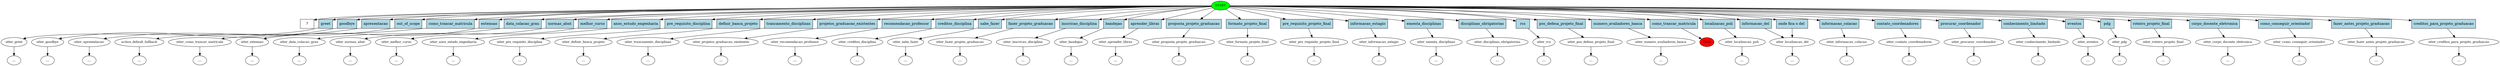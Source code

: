 digraph  {
0 [class="start active", fillcolor=green, fontsize=12, label=START, style=filled];
"-1" [class=end, fillcolor=red, fontsize=12, label=END, style=filled];
1 [class="", fontsize=12, label=utter_greet];
"-4" [class=ellipsis, label="..."];
3 [class="", fontsize=12, label=utter_goodbye];
"-5" [class=ellipsis, label="..."];
4 [class="", fontsize=12, label=utter_apresentacao];
"-6" [class=ellipsis, label="..."];
5 [class="", fontsize=12, label=action_default_fallback];
"-7" [class=ellipsis, label="..."];
6 [class="", fontsize=12, label=utter_como_trancar_matricula];
"-8" [class=ellipsis, label="..."];
7 [class="", fontsize=12, label=utter_extensao];
"-9" [class=ellipsis, label="..."];
8 [class="", fontsize=12, label=utter_data_colacao_grau];
"-10" [class=ellipsis, label="..."];
9 [class="", fontsize=12, label=utter_normas_abnt];
"-11" [class=ellipsis, label="..."];
10 [class="", fontsize=12, label=utter_melhor_curso];
"-12" [class=ellipsis, label="..."];
11 [class="", fontsize=12, label=utter_anos_estudo_engenharia];
"-13" [class=ellipsis, label="..."];
12 [class="", fontsize=12, label=utter_pre_requisito_disciplina];
"-14" [class=ellipsis, label="..."];
13 [class="", fontsize=12, label=utter_definir_banca_projeto];
"-15" [class=ellipsis, label="..."];
14 [class="", fontsize=12, label=utter_trancamento_disciplinas];
"-16" [class=ellipsis, label="..."];
15 [class="", fontsize=12, label=utter_projetos_graduacao_existentes];
"-17" [class=ellipsis, label="..."];
16 [class="", fontsize=12, label=utter_recomendacao_professor];
"-18" [class=ellipsis, label="..."];
17 [class="", fontsize=12, label=utter_creditos_disciplina];
"-19" [class=ellipsis, label="..."];
18 [class="", fontsize=12, label=utter_sabe_fazer];
"-20" [class=ellipsis, label="..."];
19 [class="", fontsize=12, label=utter_fazer_projeto_graduacao];
"-21" [class=ellipsis, label="..."];
20 [class="", fontsize=12, label=utter_inscricao_disciplina];
"-22" [class=ellipsis, label="..."];
21 [class="", fontsize=12, label=utter_bandejao];
"-23" [class=ellipsis, label="..."];
22 [class="", fontsize=12, label=utter_aprender_libras];
"-24" [class=ellipsis, label="..."];
23 [class="", fontsize=12, label=utter_proposta_projeto_graduacao];
"-25" [class=ellipsis, label="..."];
24 [class="", fontsize=12, label=utter_formato_projeto_final];
"-26" [class=ellipsis, label="..."];
25 [class="", fontsize=12, label=utter_pre_requisito_projeto_final];
"-27" [class=ellipsis, label="..."];
26 [class="", fontsize=12, label=utter_informacao_estagio];
"-28" [class=ellipsis, label="..."];
27 [class="", fontsize=12, label=utter_ementa_disciplinas];
"-29" [class=ellipsis, label="..."];
28 [class="", fontsize=12, label=utter_disciplinas_obrigatorias];
"-30" [class=ellipsis, label="..."];
29 [class="", fontsize=12, label=utter_rcs];
"-31" [class=ellipsis, label="..."];
30 [class="", fontsize=12, label=utter_pos_defesa_projeto_final];
"-32" [class=ellipsis, label="..."];
31 [class="", fontsize=12, label=utter_numero_avaliadores_banca];
"-33" [class=ellipsis, label="..."];
32 [class="", fontsize=12, label=utter_localizacao_poli];
"-34" [class=ellipsis, label="..."];
33 [class="", fontsize=12, label=utter_localizacao_del];
34 [class="", fontsize=12, label=utter_informacao_colacao];
"-36" [class=ellipsis, label="..."];
35 [class="", fontsize=12, label=utter_contato_coordenadores];
"-37" [class=ellipsis, label="..."];
36 [class="", fontsize=12, label=utter_procurar_coordenador];
"-38" [class=ellipsis, label="..."];
37 [class="", fontsize=12, label=utter_conhecimento_limitado];
"-39" [class=ellipsis, label="..."];
39 [class="", fontsize=12, label=utter_eventos];
"-41" [class=ellipsis, label="..."];
40 [class="", fontsize=12, label=utter_pdg];
"-42" [class=ellipsis, label="..."];
41 [class="", fontsize=12, label=utter_roteiro_projeto_final];
"-43" [class=ellipsis, label="..."];
42 [class="", fontsize=12, label=utter_corpo_docente_eletronica];
"-44" [class=ellipsis, label="..."];
43 [class="", fontsize=12, label=utter_como_conseguir_orientador];
"-45" [class=ellipsis, label="..."];
44 [class="", fontsize=12, label=utter_fazer_antes_projeto_graduacao];
"-46" [class=ellipsis, label="..."];
45 [class="", fontsize=12, label=utter_creditos_para_projeto_graduacao];
"-47" [class=ellipsis, label="..."];
"-48" [class=ellipsis, label="..."];
47 [class="intent dashed active", label="  ?  ", shape=rect];
48 [class=intent, fillcolor=lightblue, label=greet, shape=rect, style=filled];
49 [class=intent, fillcolor=lightblue, label=goodbye, shape=rect, style=filled];
50 [class=intent, fillcolor=lightblue, label=apresentacao, shape=rect, style=filled];
51 [class=intent, fillcolor=lightblue, label=out_of_scope, shape=rect, style=filled];
52 [class=intent, fillcolor=lightblue, label=como_trancar_matricula, shape=rect, style=filled];
53 [class=intent, fillcolor=lightblue, label=extensao, shape=rect, style=filled];
54 [class=intent, fillcolor=lightblue, label=data_colacao_grau, shape=rect, style=filled];
55 [class=intent, fillcolor=lightblue, label=normas_abnt, shape=rect, style=filled];
56 [class=intent, fillcolor=lightblue, label=melhor_curso, shape=rect, style=filled];
57 [class=intent, fillcolor=lightblue, label=anos_estudo_engenharia, shape=rect, style=filled];
58 [class=intent, fillcolor=lightblue, label=pre_requisito_disciplina, shape=rect, style=filled];
59 [class=intent, fillcolor=lightblue, label=definir_banca_projeto, shape=rect, style=filled];
60 [class=intent, fillcolor=lightblue, label=trancamento_disciplinas, shape=rect, style=filled];
61 [class=intent, fillcolor=lightblue, label=projetos_graduacao_existentes, shape=rect, style=filled];
62 [class=intent, fillcolor=lightblue, label=recomendacao_professor, shape=rect, style=filled];
63 [class=intent, fillcolor=lightblue, label=creditos_disciplina, shape=rect, style=filled];
64 [class=intent, fillcolor=lightblue, label=sabe_fazer, shape=rect, style=filled];
65 [class=intent, fillcolor=lightblue, label=fazer_projeto_graduacao, shape=rect, style=filled];
66 [class=intent, fillcolor=lightblue, label=inscricao_disciplina, shape=rect, style=filled];
67 [class=intent, fillcolor=lightblue, label=bandejao, shape=rect, style=filled];
68 [class=intent, fillcolor=lightblue, label=aprender_libras, shape=rect, style=filled];
69 [class=intent, fillcolor=lightblue, label=proposta_projeto_graduacao, shape=rect, style=filled];
70 [class=intent, fillcolor=lightblue, label=formato_projeto_final, shape=rect, style=filled];
71 [class=intent, fillcolor=lightblue, label=pre_requisito_projeto_final, shape=rect, style=filled];
72 [class=intent, fillcolor=lightblue, label=informacao_estagio, shape=rect, style=filled];
73 [class=intent, fillcolor=lightblue, label=ementa_disciplinas, shape=rect, style=filled];
74 [class=intent, fillcolor=lightblue, label=disciplinas_obrigatorias, shape=rect, style=filled];
75 [class=intent, fillcolor=lightblue, label=rcs, shape=rect, style=filled];
76 [class=intent, fillcolor=lightblue, label=pos_defesa_projeto_final, shape=rect, style=filled];
77 [class=intent, fillcolor=lightblue, label=numero_avaliadores_banca, shape=rect, style=filled];
78 [class=intent, fillcolor=lightblue, label=como_trancar_matricula, shape=rect, style=filled];
79 [class=intent, fillcolor=lightblue, label=localizacao_poli, shape=rect, style=filled];
80 [class=intent, fillcolor=lightblue, label=informacao_del, shape=rect, style=filled];
81 [class=intent, fillcolor=lightblue, label="onde fica o del ", shape=rect, style=filled];
82 [class=intent, fillcolor=lightblue, label=informacao_colacao, shape=rect, style=filled];
83 [class=intent, fillcolor=lightblue, label=contato_coordenadores, shape=rect, style=filled];
84 [class=intent, fillcolor=lightblue, label=procurar_coordenador, shape=rect, style=filled];
85 [class=intent, fillcolor=lightblue, label=conhecimento_limitado, shape=rect, style=filled];
86 [class=intent, fillcolor=lightblue, label=eventos, shape=rect, style=filled];
87 [class=intent, fillcolor=lightblue, label=pdg, shape=rect, style=filled];
88 [class=intent, fillcolor=lightblue, label=roteiro_projeto_final, shape=rect, style=filled];
89 [class=intent, fillcolor=lightblue, label=corpo_docente_eletronica, shape=rect, style=filled];
90 [class=intent, fillcolor=lightblue, label=como_conseguir_orientador, shape=rect, style=filled];
91 [class=intent, fillcolor=lightblue, label=fazer_antes_projeto_graduacao, shape=rect, style=filled];
92 [class=intent, fillcolor=lightblue, label=creditos_para_projeto_graduacao, shape=rect, style=filled];
0 -> 47  [class=active, key=NONE, label=""];
0 -> 48  [class="", key=0];
0 -> 49  [class="", key=0];
0 -> 50  [class="", key=0];
0 -> 51  [class="", key=0];
0 -> 52  [class="", key=0];
0 -> 53  [class="", key=0];
0 -> 54  [class="", key=0];
0 -> 55  [class="", key=0];
0 -> 56  [class="", key=0];
0 -> 57  [class="", key=0];
0 -> 58  [class="", key=0];
0 -> 59  [class="", key=0];
0 -> 60  [class="", key=0];
0 -> 61  [class="", key=0];
0 -> 62  [class="", key=0];
0 -> 63  [class="", key=0];
0 -> 64  [class="", key=0];
0 -> 65  [class="", key=0];
0 -> 66  [class="", key=0];
0 -> 67  [class="", key=0];
0 -> 68  [class="", key=0];
0 -> 69  [class="", key=0];
0 -> 70  [class="", key=0];
0 -> 71  [class="", key=0];
0 -> 72  [class="", key=0];
0 -> 73  [class="", key=0];
0 -> 74  [class="", key=0];
0 -> 75  [class="", key=0];
0 -> 76  [class="", key=0];
0 -> 77  [class="", key=0];
0 -> 78  [class="", key=0];
0 -> 79  [class="", key=0];
0 -> 80  [class="", key=0];
0 -> 81  [class="", key=0];
0 -> 82  [class="", key=0];
0 -> 83  [class="", key=0];
0 -> 84  [class="", key=0];
0 -> 85  [class="", key=0];
0 -> 86  [class="", key=0];
0 -> 87  [class="", key=0];
0 -> 88  [class="", key=0];
0 -> 89  [class="", key=0];
0 -> 90  [class="", key=0];
0 -> 91  [class="", key=0];
0 -> 92  [class="", key=0];
1 -> "-4"  [class="", key=NONE, label=""];
3 -> "-5"  [class="", key=NONE, label=""];
4 -> "-6"  [class="", key=NONE, label=""];
5 -> "-7"  [class="", key=NONE, label=""];
6 -> "-8"  [class="", key=NONE, label=""];
7 -> "-9"  [class="", key=NONE, label=""];
8 -> "-10"  [class="", key=NONE, label=""];
9 -> "-11"  [class="", key=NONE, label=""];
10 -> "-12"  [class="", key=NONE, label=""];
11 -> "-13"  [class="", key=NONE, label=""];
12 -> "-14"  [class="", key=NONE, label=""];
13 -> "-15"  [class="", key=NONE, label=""];
14 -> "-16"  [class="", key=NONE, label=""];
15 -> "-17"  [class="", key=NONE, label=""];
16 -> "-18"  [class="", key=NONE, label=""];
17 -> "-19"  [class="", key=NONE, label=""];
18 -> "-20"  [class="", key=NONE, label=""];
19 -> "-21"  [class="", key=NONE, label=""];
20 -> "-22"  [class="", key=NONE, label=""];
21 -> "-23"  [class="", key=NONE, label=""];
22 -> "-24"  [class="", key=NONE, label=""];
23 -> "-25"  [class="", key=NONE, label=""];
24 -> "-26"  [class="", key=NONE, label=""];
25 -> "-27"  [class="", key=NONE, label=""];
26 -> "-28"  [class="", key=NONE, label=""];
27 -> "-29"  [class="", key=NONE, label=""];
28 -> "-30"  [class="", key=NONE, label=""];
29 -> "-31"  [class="", key=NONE, label=""];
30 -> "-32"  [class="", key=NONE, label=""];
31 -> "-33"  [class="", key=NONE, label=""];
32 -> "-34"  [class="", key=NONE, label=""];
33 -> "-48"  [class="", key=NONE, label=""];
34 -> "-36"  [class="", key=NONE, label=""];
35 -> "-37"  [class="", key=NONE, label=""];
36 -> "-38"  [class="", key=NONE, label=""];
37 -> "-39"  [class="", key=NONE, label=""];
39 -> "-41"  [class="", key=NONE, label=""];
40 -> "-42"  [class="", key=NONE, label=""];
41 -> "-43"  [class="", key=NONE, label=""];
42 -> "-44"  [class="", key=NONE, label=""];
43 -> "-45"  [class="", key=NONE, label=""];
44 -> "-46"  [class="", key=NONE, label=""];
45 -> "-47"  [class="", key=NONE, label=""];
48 -> 1  [class="", key=0];
49 -> 3  [class="", key=0];
50 -> 4  [class="", key=0];
51 -> 5  [class="", key=0];
52 -> 6  [class="", key=0];
53 -> 7  [class="", key=0];
54 -> 8  [class="", key=0];
55 -> 9  [class="", key=0];
56 -> 10  [class="", key=0];
57 -> 11  [class="", key=0];
58 -> 12  [class="", key=0];
59 -> 13  [class="", key=0];
60 -> 14  [class="", key=0];
61 -> 15  [class="", key=0];
62 -> 16  [class="", key=0];
63 -> 17  [class="", key=0];
64 -> 18  [class="", key=0];
65 -> 19  [class="", key=0];
66 -> 20  [class="", key=0];
67 -> 21  [class="", key=0];
68 -> 22  [class="", key=0];
69 -> 23  [class="", key=0];
70 -> 24  [class="", key=0];
71 -> 25  [class="", key=0];
72 -> 26  [class="", key=0];
73 -> 27  [class="", key=0];
74 -> 28  [class="", key=0];
75 -> 29  [class="", key=0];
76 -> 30  [class="", key=0];
77 -> 31  [class="", key=0];
78 -> "-1"  [class="", key=0];
79 -> 32  [class="", key=0];
80 -> 33  [class="", key=0];
81 -> 33  [class="", key=0];
82 -> 34  [class="", key=0];
83 -> 35  [class="", key=0];
84 -> 36  [class="", key=0];
85 -> 37  [class="", key=0];
86 -> 39  [class="", key=0];
87 -> 40  [class="", key=0];
88 -> 41  [class="", key=0];
89 -> 42  [class="", key=0];
90 -> 43  [class="", key=0];
91 -> 44  [class="", key=0];
92 -> 45  [class="", key=0];
}
